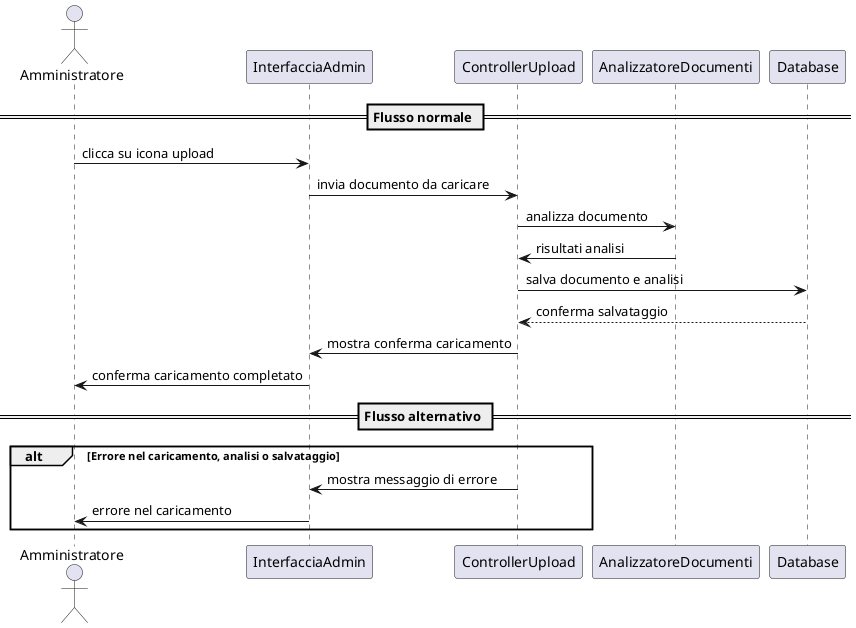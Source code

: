 Diagramma upload documenti
@startuml
actor Amministratore
participant "InterfacciaAdmin" as UI
participant "ControllerUpload" as Controller
participant "AnalizzatoreDocumenti" as Analizzatore
participant "Database" as DB

== Flusso normale ==
Amministratore -> UI : clicca su icona upload
UI -> Controller : invia documento da caricare
Controller -> Analizzatore : analizza documento
Analizzatore -> Controller : risultati analisi
Controller -> DB : salva documento e analisi
DB --> Controller : conferma salvataggio
Controller -> UI : mostra conferma caricamento
UI -> Amministratore : conferma caricamento completato

== Flusso alternativo ==
alt Errore nel caricamento, analisi o salvataggio
    Controller -> UI : mostra messaggio di errore
    UI -> Amministratore : errore nel caricamento
end
@enduml

